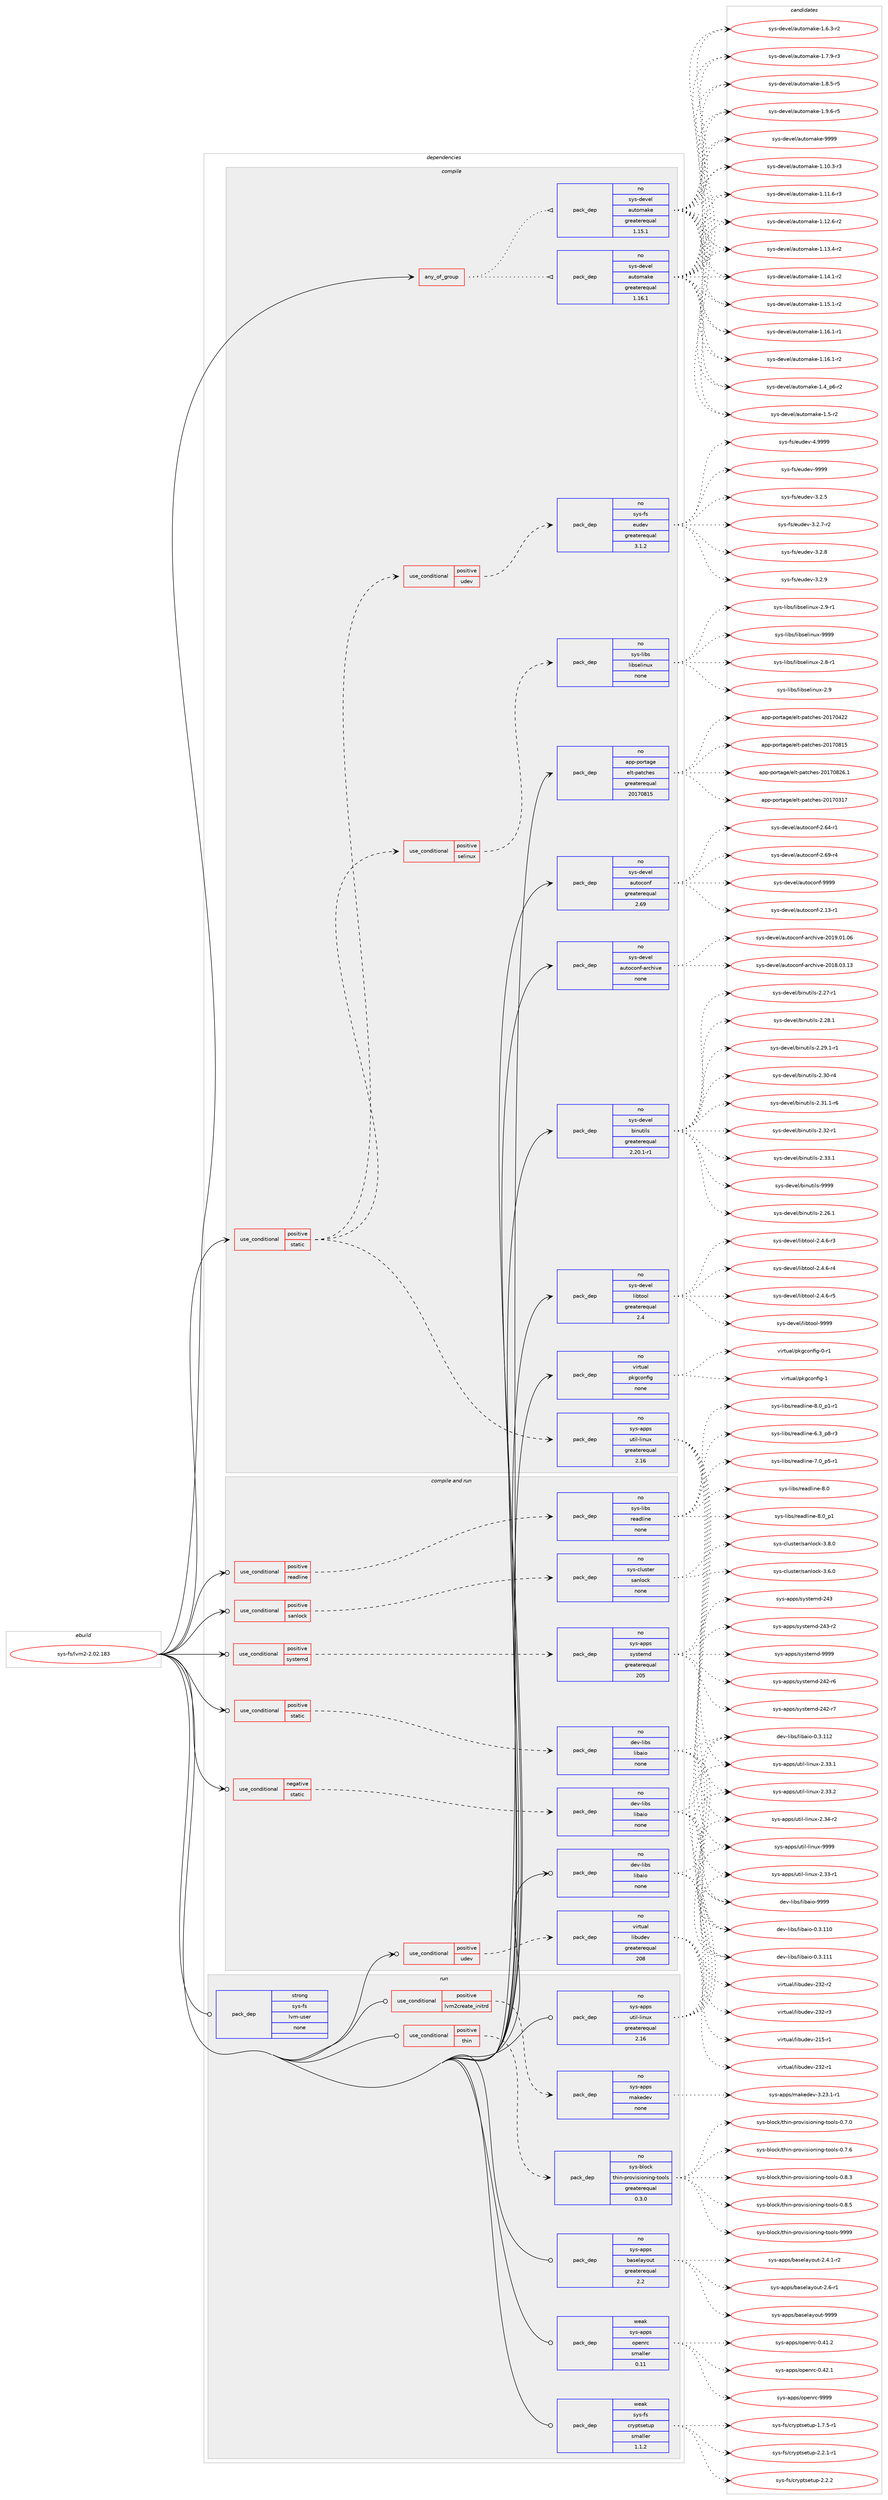 digraph prolog {

# *************
# Graph options
# *************

newrank=true;
concentrate=true;
compound=true;
graph [rankdir=LR,fontname=Helvetica,fontsize=10,ranksep=1.5];#, ranksep=2.5, nodesep=0.2];
edge  [arrowhead=vee];
node  [fontname=Helvetica,fontsize=10];

# **********
# The ebuild
# **********

subgraph cluster_leftcol {
color=gray;
rank=same;
label=<<i>ebuild</i>>;
id [label="sys-fs/lvm2-2.02.183", color=red, width=4, href="../sys-fs/lvm2-2.02.183.svg"];
}

# ****************
# The dependencies
# ****************

subgraph cluster_midcol {
color=gray;
label=<<i>dependencies</i>>;
subgraph cluster_compile {
fillcolor="#eeeeee";
style=filled;
label=<<i>compile</i>>;
subgraph any15111 {
dependency892378 [label=<<TABLE BORDER="0" CELLBORDER="1" CELLSPACING="0" CELLPADDING="4"><TR><TD CELLPADDING="10">any_of_group</TD></TR></TABLE>>, shape=none, color=red];subgraph pack662280 {
dependency892379 [label=<<TABLE BORDER="0" CELLBORDER="1" CELLSPACING="0" CELLPADDING="4" WIDTH="220"><TR><TD ROWSPAN="6" CELLPADDING="30">pack_dep</TD></TR><TR><TD WIDTH="110">no</TD></TR><TR><TD>sys-devel</TD></TR><TR><TD>automake</TD></TR><TR><TD>greaterequal</TD></TR><TR><TD>1.16.1</TD></TR></TABLE>>, shape=none, color=blue];
}
dependency892378:e -> dependency892379:w [weight=20,style="dotted",arrowhead="oinv"];
subgraph pack662281 {
dependency892380 [label=<<TABLE BORDER="0" CELLBORDER="1" CELLSPACING="0" CELLPADDING="4" WIDTH="220"><TR><TD ROWSPAN="6" CELLPADDING="30">pack_dep</TD></TR><TR><TD WIDTH="110">no</TD></TR><TR><TD>sys-devel</TD></TR><TR><TD>automake</TD></TR><TR><TD>greaterequal</TD></TR><TR><TD>1.15.1</TD></TR></TABLE>>, shape=none, color=blue];
}
dependency892378:e -> dependency892380:w [weight=20,style="dotted",arrowhead="oinv"];
}
id:e -> dependency892378:w [weight=20,style="solid",arrowhead="vee"];
subgraph cond214447 {
dependency892381 [label=<<TABLE BORDER="0" CELLBORDER="1" CELLSPACING="0" CELLPADDING="4"><TR><TD ROWSPAN="3" CELLPADDING="10">use_conditional</TD></TR><TR><TD>positive</TD></TR><TR><TD>static</TD></TR></TABLE>>, shape=none, color=red];
subgraph cond214448 {
dependency892382 [label=<<TABLE BORDER="0" CELLBORDER="1" CELLSPACING="0" CELLPADDING="4"><TR><TD ROWSPAN="3" CELLPADDING="10">use_conditional</TD></TR><TR><TD>positive</TD></TR><TR><TD>selinux</TD></TR></TABLE>>, shape=none, color=red];
subgraph pack662282 {
dependency892383 [label=<<TABLE BORDER="0" CELLBORDER="1" CELLSPACING="0" CELLPADDING="4" WIDTH="220"><TR><TD ROWSPAN="6" CELLPADDING="30">pack_dep</TD></TR><TR><TD WIDTH="110">no</TD></TR><TR><TD>sys-libs</TD></TR><TR><TD>libselinux</TD></TR><TR><TD>none</TD></TR><TR><TD></TD></TR></TABLE>>, shape=none, color=blue];
}
dependency892382:e -> dependency892383:w [weight=20,style="dashed",arrowhead="vee"];
}
dependency892381:e -> dependency892382:w [weight=20,style="dashed",arrowhead="vee"];
subgraph cond214449 {
dependency892384 [label=<<TABLE BORDER="0" CELLBORDER="1" CELLSPACING="0" CELLPADDING="4"><TR><TD ROWSPAN="3" CELLPADDING="10">use_conditional</TD></TR><TR><TD>positive</TD></TR><TR><TD>udev</TD></TR></TABLE>>, shape=none, color=red];
subgraph pack662283 {
dependency892385 [label=<<TABLE BORDER="0" CELLBORDER="1" CELLSPACING="0" CELLPADDING="4" WIDTH="220"><TR><TD ROWSPAN="6" CELLPADDING="30">pack_dep</TD></TR><TR><TD WIDTH="110">no</TD></TR><TR><TD>sys-fs</TD></TR><TR><TD>eudev</TD></TR><TR><TD>greaterequal</TD></TR><TR><TD>3.1.2</TD></TR></TABLE>>, shape=none, color=blue];
}
dependency892384:e -> dependency892385:w [weight=20,style="dashed",arrowhead="vee"];
}
dependency892381:e -> dependency892384:w [weight=20,style="dashed",arrowhead="vee"];
subgraph pack662284 {
dependency892386 [label=<<TABLE BORDER="0" CELLBORDER="1" CELLSPACING="0" CELLPADDING="4" WIDTH="220"><TR><TD ROWSPAN="6" CELLPADDING="30">pack_dep</TD></TR><TR><TD WIDTH="110">no</TD></TR><TR><TD>sys-apps</TD></TR><TR><TD>util-linux</TD></TR><TR><TD>greaterequal</TD></TR><TR><TD>2.16</TD></TR></TABLE>>, shape=none, color=blue];
}
dependency892381:e -> dependency892386:w [weight=20,style="dashed",arrowhead="vee"];
}
id:e -> dependency892381:w [weight=20,style="solid",arrowhead="vee"];
subgraph pack662285 {
dependency892387 [label=<<TABLE BORDER="0" CELLBORDER="1" CELLSPACING="0" CELLPADDING="4" WIDTH="220"><TR><TD ROWSPAN="6" CELLPADDING="30">pack_dep</TD></TR><TR><TD WIDTH="110">no</TD></TR><TR><TD>app-portage</TD></TR><TR><TD>elt-patches</TD></TR><TR><TD>greaterequal</TD></TR><TR><TD>20170815</TD></TR></TABLE>>, shape=none, color=blue];
}
id:e -> dependency892387:w [weight=20,style="solid",arrowhead="vee"];
subgraph pack662286 {
dependency892388 [label=<<TABLE BORDER="0" CELLBORDER="1" CELLSPACING="0" CELLPADDING="4" WIDTH="220"><TR><TD ROWSPAN="6" CELLPADDING="30">pack_dep</TD></TR><TR><TD WIDTH="110">no</TD></TR><TR><TD>sys-devel</TD></TR><TR><TD>autoconf</TD></TR><TR><TD>greaterequal</TD></TR><TR><TD>2.69</TD></TR></TABLE>>, shape=none, color=blue];
}
id:e -> dependency892388:w [weight=20,style="solid",arrowhead="vee"];
subgraph pack662287 {
dependency892389 [label=<<TABLE BORDER="0" CELLBORDER="1" CELLSPACING="0" CELLPADDING="4" WIDTH="220"><TR><TD ROWSPAN="6" CELLPADDING="30">pack_dep</TD></TR><TR><TD WIDTH="110">no</TD></TR><TR><TD>sys-devel</TD></TR><TR><TD>autoconf-archive</TD></TR><TR><TD>none</TD></TR><TR><TD></TD></TR></TABLE>>, shape=none, color=blue];
}
id:e -> dependency892389:w [weight=20,style="solid",arrowhead="vee"];
subgraph pack662288 {
dependency892390 [label=<<TABLE BORDER="0" CELLBORDER="1" CELLSPACING="0" CELLPADDING="4" WIDTH="220"><TR><TD ROWSPAN="6" CELLPADDING="30">pack_dep</TD></TR><TR><TD WIDTH="110">no</TD></TR><TR><TD>sys-devel</TD></TR><TR><TD>binutils</TD></TR><TR><TD>greaterequal</TD></TR><TR><TD>2.20.1-r1</TD></TR></TABLE>>, shape=none, color=blue];
}
id:e -> dependency892390:w [weight=20,style="solid",arrowhead="vee"];
subgraph pack662289 {
dependency892391 [label=<<TABLE BORDER="0" CELLBORDER="1" CELLSPACING="0" CELLPADDING="4" WIDTH="220"><TR><TD ROWSPAN="6" CELLPADDING="30">pack_dep</TD></TR><TR><TD WIDTH="110">no</TD></TR><TR><TD>sys-devel</TD></TR><TR><TD>libtool</TD></TR><TR><TD>greaterequal</TD></TR><TR><TD>2.4</TD></TR></TABLE>>, shape=none, color=blue];
}
id:e -> dependency892391:w [weight=20,style="solid",arrowhead="vee"];
subgraph pack662290 {
dependency892392 [label=<<TABLE BORDER="0" CELLBORDER="1" CELLSPACING="0" CELLPADDING="4" WIDTH="220"><TR><TD ROWSPAN="6" CELLPADDING="30">pack_dep</TD></TR><TR><TD WIDTH="110">no</TD></TR><TR><TD>virtual</TD></TR><TR><TD>pkgconfig</TD></TR><TR><TD>none</TD></TR><TR><TD></TD></TR></TABLE>>, shape=none, color=blue];
}
id:e -> dependency892392:w [weight=20,style="solid",arrowhead="vee"];
}
subgraph cluster_compileandrun {
fillcolor="#eeeeee";
style=filled;
label=<<i>compile and run</i>>;
subgraph cond214450 {
dependency892393 [label=<<TABLE BORDER="0" CELLBORDER="1" CELLSPACING="0" CELLPADDING="4"><TR><TD ROWSPAN="3" CELLPADDING="10">use_conditional</TD></TR><TR><TD>negative</TD></TR><TR><TD>static</TD></TR></TABLE>>, shape=none, color=red];
subgraph pack662291 {
dependency892394 [label=<<TABLE BORDER="0" CELLBORDER="1" CELLSPACING="0" CELLPADDING="4" WIDTH="220"><TR><TD ROWSPAN="6" CELLPADDING="30">pack_dep</TD></TR><TR><TD WIDTH="110">no</TD></TR><TR><TD>dev-libs</TD></TR><TR><TD>libaio</TD></TR><TR><TD>none</TD></TR><TR><TD></TD></TR></TABLE>>, shape=none, color=blue];
}
dependency892393:e -> dependency892394:w [weight=20,style="dashed",arrowhead="vee"];
}
id:e -> dependency892393:w [weight=20,style="solid",arrowhead="odotvee"];
subgraph cond214451 {
dependency892395 [label=<<TABLE BORDER="0" CELLBORDER="1" CELLSPACING="0" CELLPADDING="4"><TR><TD ROWSPAN="3" CELLPADDING="10">use_conditional</TD></TR><TR><TD>positive</TD></TR><TR><TD>readline</TD></TR></TABLE>>, shape=none, color=red];
subgraph pack662292 {
dependency892396 [label=<<TABLE BORDER="0" CELLBORDER="1" CELLSPACING="0" CELLPADDING="4" WIDTH="220"><TR><TD ROWSPAN="6" CELLPADDING="30">pack_dep</TD></TR><TR><TD WIDTH="110">no</TD></TR><TR><TD>sys-libs</TD></TR><TR><TD>readline</TD></TR><TR><TD>none</TD></TR><TR><TD></TD></TR></TABLE>>, shape=none, color=blue];
}
dependency892395:e -> dependency892396:w [weight=20,style="dashed",arrowhead="vee"];
}
id:e -> dependency892395:w [weight=20,style="solid",arrowhead="odotvee"];
subgraph cond214452 {
dependency892397 [label=<<TABLE BORDER="0" CELLBORDER="1" CELLSPACING="0" CELLPADDING="4"><TR><TD ROWSPAN="3" CELLPADDING="10">use_conditional</TD></TR><TR><TD>positive</TD></TR><TR><TD>sanlock</TD></TR></TABLE>>, shape=none, color=red];
subgraph pack662293 {
dependency892398 [label=<<TABLE BORDER="0" CELLBORDER="1" CELLSPACING="0" CELLPADDING="4" WIDTH="220"><TR><TD ROWSPAN="6" CELLPADDING="30">pack_dep</TD></TR><TR><TD WIDTH="110">no</TD></TR><TR><TD>sys-cluster</TD></TR><TR><TD>sanlock</TD></TR><TR><TD>none</TD></TR><TR><TD></TD></TR></TABLE>>, shape=none, color=blue];
}
dependency892397:e -> dependency892398:w [weight=20,style="dashed",arrowhead="vee"];
}
id:e -> dependency892397:w [weight=20,style="solid",arrowhead="odotvee"];
subgraph cond214453 {
dependency892399 [label=<<TABLE BORDER="0" CELLBORDER="1" CELLSPACING="0" CELLPADDING="4"><TR><TD ROWSPAN="3" CELLPADDING="10">use_conditional</TD></TR><TR><TD>positive</TD></TR><TR><TD>static</TD></TR></TABLE>>, shape=none, color=red];
subgraph pack662294 {
dependency892400 [label=<<TABLE BORDER="0" CELLBORDER="1" CELLSPACING="0" CELLPADDING="4" WIDTH="220"><TR><TD ROWSPAN="6" CELLPADDING="30">pack_dep</TD></TR><TR><TD WIDTH="110">no</TD></TR><TR><TD>dev-libs</TD></TR><TR><TD>libaio</TD></TR><TR><TD>none</TD></TR><TR><TD></TD></TR></TABLE>>, shape=none, color=blue];
}
dependency892399:e -> dependency892400:w [weight=20,style="dashed",arrowhead="vee"];
}
id:e -> dependency892399:w [weight=20,style="solid",arrowhead="odotvee"];
subgraph cond214454 {
dependency892401 [label=<<TABLE BORDER="0" CELLBORDER="1" CELLSPACING="0" CELLPADDING="4"><TR><TD ROWSPAN="3" CELLPADDING="10">use_conditional</TD></TR><TR><TD>positive</TD></TR><TR><TD>systemd</TD></TR></TABLE>>, shape=none, color=red];
subgraph pack662295 {
dependency892402 [label=<<TABLE BORDER="0" CELLBORDER="1" CELLSPACING="0" CELLPADDING="4" WIDTH="220"><TR><TD ROWSPAN="6" CELLPADDING="30">pack_dep</TD></TR><TR><TD WIDTH="110">no</TD></TR><TR><TD>sys-apps</TD></TR><TR><TD>systemd</TD></TR><TR><TD>greaterequal</TD></TR><TR><TD>205</TD></TR></TABLE>>, shape=none, color=blue];
}
dependency892401:e -> dependency892402:w [weight=20,style="dashed",arrowhead="vee"];
}
id:e -> dependency892401:w [weight=20,style="solid",arrowhead="odotvee"];
subgraph cond214455 {
dependency892403 [label=<<TABLE BORDER="0" CELLBORDER="1" CELLSPACING="0" CELLPADDING="4"><TR><TD ROWSPAN="3" CELLPADDING="10">use_conditional</TD></TR><TR><TD>positive</TD></TR><TR><TD>udev</TD></TR></TABLE>>, shape=none, color=red];
subgraph pack662296 {
dependency892404 [label=<<TABLE BORDER="0" CELLBORDER="1" CELLSPACING="0" CELLPADDING="4" WIDTH="220"><TR><TD ROWSPAN="6" CELLPADDING="30">pack_dep</TD></TR><TR><TD WIDTH="110">no</TD></TR><TR><TD>virtual</TD></TR><TR><TD>libudev</TD></TR><TR><TD>greaterequal</TD></TR><TR><TD>208</TD></TR></TABLE>>, shape=none, color=blue];
}
dependency892403:e -> dependency892404:w [weight=20,style="dashed",arrowhead="vee"];
}
id:e -> dependency892403:w [weight=20,style="solid",arrowhead="odotvee"];
subgraph pack662297 {
dependency892405 [label=<<TABLE BORDER="0" CELLBORDER="1" CELLSPACING="0" CELLPADDING="4" WIDTH="220"><TR><TD ROWSPAN="6" CELLPADDING="30">pack_dep</TD></TR><TR><TD WIDTH="110">no</TD></TR><TR><TD>dev-libs</TD></TR><TR><TD>libaio</TD></TR><TR><TD>none</TD></TR><TR><TD></TD></TR></TABLE>>, shape=none, color=blue];
}
id:e -> dependency892405:w [weight=20,style="solid",arrowhead="odotvee"];
}
subgraph cluster_run {
fillcolor="#eeeeee";
style=filled;
label=<<i>run</i>>;
subgraph cond214456 {
dependency892406 [label=<<TABLE BORDER="0" CELLBORDER="1" CELLSPACING="0" CELLPADDING="4"><TR><TD ROWSPAN="3" CELLPADDING="10">use_conditional</TD></TR><TR><TD>positive</TD></TR><TR><TD>lvm2create_initrd</TD></TR></TABLE>>, shape=none, color=red];
subgraph pack662298 {
dependency892407 [label=<<TABLE BORDER="0" CELLBORDER="1" CELLSPACING="0" CELLPADDING="4" WIDTH="220"><TR><TD ROWSPAN="6" CELLPADDING="30">pack_dep</TD></TR><TR><TD WIDTH="110">no</TD></TR><TR><TD>sys-apps</TD></TR><TR><TD>makedev</TD></TR><TR><TD>none</TD></TR><TR><TD></TD></TR></TABLE>>, shape=none, color=blue];
}
dependency892406:e -> dependency892407:w [weight=20,style="dashed",arrowhead="vee"];
}
id:e -> dependency892406:w [weight=20,style="solid",arrowhead="odot"];
subgraph cond214457 {
dependency892408 [label=<<TABLE BORDER="0" CELLBORDER="1" CELLSPACING="0" CELLPADDING="4"><TR><TD ROWSPAN="3" CELLPADDING="10">use_conditional</TD></TR><TR><TD>positive</TD></TR><TR><TD>thin</TD></TR></TABLE>>, shape=none, color=red];
subgraph pack662299 {
dependency892409 [label=<<TABLE BORDER="0" CELLBORDER="1" CELLSPACING="0" CELLPADDING="4" WIDTH="220"><TR><TD ROWSPAN="6" CELLPADDING="30">pack_dep</TD></TR><TR><TD WIDTH="110">no</TD></TR><TR><TD>sys-block</TD></TR><TR><TD>thin-provisioning-tools</TD></TR><TR><TD>greaterequal</TD></TR><TR><TD>0.3.0</TD></TR></TABLE>>, shape=none, color=blue];
}
dependency892408:e -> dependency892409:w [weight=20,style="dashed",arrowhead="vee"];
}
id:e -> dependency892408:w [weight=20,style="solid",arrowhead="odot"];
subgraph pack662300 {
dependency892410 [label=<<TABLE BORDER="0" CELLBORDER="1" CELLSPACING="0" CELLPADDING="4" WIDTH="220"><TR><TD ROWSPAN="6" CELLPADDING="30">pack_dep</TD></TR><TR><TD WIDTH="110">no</TD></TR><TR><TD>sys-apps</TD></TR><TR><TD>baselayout</TD></TR><TR><TD>greaterequal</TD></TR><TR><TD>2.2</TD></TR></TABLE>>, shape=none, color=blue];
}
id:e -> dependency892410:w [weight=20,style="solid",arrowhead="odot"];
subgraph pack662301 {
dependency892411 [label=<<TABLE BORDER="0" CELLBORDER="1" CELLSPACING="0" CELLPADDING="4" WIDTH="220"><TR><TD ROWSPAN="6" CELLPADDING="30">pack_dep</TD></TR><TR><TD WIDTH="110">no</TD></TR><TR><TD>sys-apps</TD></TR><TR><TD>util-linux</TD></TR><TR><TD>greaterequal</TD></TR><TR><TD>2.16</TD></TR></TABLE>>, shape=none, color=blue];
}
id:e -> dependency892411:w [weight=20,style="solid",arrowhead="odot"];
subgraph pack662302 {
dependency892412 [label=<<TABLE BORDER="0" CELLBORDER="1" CELLSPACING="0" CELLPADDING="4" WIDTH="220"><TR><TD ROWSPAN="6" CELLPADDING="30">pack_dep</TD></TR><TR><TD WIDTH="110">strong</TD></TR><TR><TD>sys-fs</TD></TR><TR><TD>lvm-user</TD></TR><TR><TD>none</TD></TR><TR><TD></TD></TR></TABLE>>, shape=none, color=blue];
}
id:e -> dependency892412:w [weight=20,style="solid",arrowhead="odot"];
subgraph pack662303 {
dependency892413 [label=<<TABLE BORDER="0" CELLBORDER="1" CELLSPACING="0" CELLPADDING="4" WIDTH="220"><TR><TD ROWSPAN="6" CELLPADDING="30">pack_dep</TD></TR><TR><TD WIDTH="110">weak</TD></TR><TR><TD>sys-apps</TD></TR><TR><TD>openrc</TD></TR><TR><TD>smaller</TD></TR><TR><TD>0.11</TD></TR></TABLE>>, shape=none, color=blue];
}
id:e -> dependency892413:w [weight=20,style="solid",arrowhead="odot"];
subgraph pack662304 {
dependency892414 [label=<<TABLE BORDER="0" CELLBORDER="1" CELLSPACING="0" CELLPADDING="4" WIDTH="220"><TR><TD ROWSPAN="6" CELLPADDING="30">pack_dep</TD></TR><TR><TD WIDTH="110">weak</TD></TR><TR><TD>sys-fs</TD></TR><TR><TD>cryptsetup</TD></TR><TR><TD>smaller</TD></TR><TR><TD>1.1.2</TD></TR></TABLE>>, shape=none, color=blue];
}
id:e -> dependency892414:w [weight=20,style="solid",arrowhead="odot"];
}
}

# **************
# The candidates
# **************

subgraph cluster_choices {
rank=same;
color=gray;
label=<<i>candidates</i>>;

subgraph choice662280 {
color=black;
nodesep=1;
choice11512111545100101118101108479711711611110997107101454946494846514511451 [label="sys-devel/automake-1.10.3-r3", color=red, width=4,href="../sys-devel/automake-1.10.3-r3.svg"];
choice11512111545100101118101108479711711611110997107101454946494946544511451 [label="sys-devel/automake-1.11.6-r3", color=red, width=4,href="../sys-devel/automake-1.11.6-r3.svg"];
choice11512111545100101118101108479711711611110997107101454946495046544511450 [label="sys-devel/automake-1.12.6-r2", color=red, width=4,href="../sys-devel/automake-1.12.6-r2.svg"];
choice11512111545100101118101108479711711611110997107101454946495146524511450 [label="sys-devel/automake-1.13.4-r2", color=red, width=4,href="../sys-devel/automake-1.13.4-r2.svg"];
choice11512111545100101118101108479711711611110997107101454946495246494511450 [label="sys-devel/automake-1.14.1-r2", color=red, width=4,href="../sys-devel/automake-1.14.1-r2.svg"];
choice11512111545100101118101108479711711611110997107101454946495346494511450 [label="sys-devel/automake-1.15.1-r2", color=red, width=4,href="../sys-devel/automake-1.15.1-r2.svg"];
choice11512111545100101118101108479711711611110997107101454946495446494511449 [label="sys-devel/automake-1.16.1-r1", color=red, width=4,href="../sys-devel/automake-1.16.1-r1.svg"];
choice11512111545100101118101108479711711611110997107101454946495446494511450 [label="sys-devel/automake-1.16.1-r2", color=red, width=4,href="../sys-devel/automake-1.16.1-r2.svg"];
choice115121115451001011181011084797117116111109971071014549465295112544511450 [label="sys-devel/automake-1.4_p6-r2", color=red, width=4,href="../sys-devel/automake-1.4_p6-r2.svg"];
choice11512111545100101118101108479711711611110997107101454946534511450 [label="sys-devel/automake-1.5-r2", color=red, width=4,href="../sys-devel/automake-1.5-r2.svg"];
choice115121115451001011181011084797117116111109971071014549465446514511450 [label="sys-devel/automake-1.6.3-r2", color=red, width=4,href="../sys-devel/automake-1.6.3-r2.svg"];
choice115121115451001011181011084797117116111109971071014549465546574511451 [label="sys-devel/automake-1.7.9-r3", color=red, width=4,href="../sys-devel/automake-1.7.9-r3.svg"];
choice115121115451001011181011084797117116111109971071014549465646534511453 [label="sys-devel/automake-1.8.5-r5", color=red, width=4,href="../sys-devel/automake-1.8.5-r5.svg"];
choice115121115451001011181011084797117116111109971071014549465746544511453 [label="sys-devel/automake-1.9.6-r5", color=red, width=4,href="../sys-devel/automake-1.9.6-r5.svg"];
choice115121115451001011181011084797117116111109971071014557575757 [label="sys-devel/automake-9999", color=red, width=4,href="../sys-devel/automake-9999.svg"];
dependency892379:e -> choice11512111545100101118101108479711711611110997107101454946494846514511451:w [style=dotted,weight="100"];
dependency892379:e -> choice11512111545100101118101108479711711611110997107101454946494946544511451:w [style=dotted,weight="100"];
dependency892379:e -> choice11512111545100101118101108479711711611110997107101454946495046544511450:w [style=dotted,weight="100"];
dependency892379:e -> choice11512111545100101118101108479711711611110997107101454946495146524511450:w [style=dotted,weight="100"];
dependency892379:e -> choice11512111545100101118101108479711711611110997107101454946495246494511450:w [style=dotted,weight="100"];
dependency892379:e -> choice11512111545100101118101108479711711611110997107101454946495346494511450:w [style=dotted,weight="100"];
dependency892379:e -> choice11512111545100101118101108479711711611110997107101454946495446494511449:w [style=dotted,weight="100"];
dependency892379:e -> choice11512111545100101118101108479711711611110997107101454946495446494511450:w [style=dotted,weight="100"];
dependency892379:e -> choice115121115451001011181011084797117116111109971071014549465295112544511450:w [style=dotted,weight="100"];
dependency892379:e -> choice11512111545100101118101108479711711611110997107101454946534511450:w [style=dotted,weight="100"];
dependency892379:e -> choice115121115451001011181011084797117116111109971071014549465446514511450:w [style=dotted,weight="100"];
dependency892379:e -> choice115121115451001011181011084797117116111109971071014549465546574511451:w [style=dotted,weight="100"];
dependency892379:e -> choice115121115451001011181011084797117116111109971071014549465646534511453:w [style=dotted,weight="100"];
dependency892379:e -> choice115121115451001011181011084797117116111109971071014549465746544511453:w [style=dotted,weight="100"];
dependency892379:e -> choice115121115451001011181011084797117116111109971071014557575757:w [style=dotted,weight="100"];
}
subgraph choice662281 {
color=black;
nodesep=1;
choice11512111545100101118101108479711711611110997107101454946494846514511451 [label="sys-devel/automake-1.10.3-r3", color=red, width=4,href="../sys-devel/automake-1.10.3-r3.svg"];
choice11512111545100101118101108479711711611110997107101454946494946544511451 [label="sys-devel/automake-1.11.6-r3", color=red, width=4,href="../sys-devel/automake-1.11.6-r3.svg"];
choice11512111545100101118101108479711711611110997107101454946495046544511450 [label="sys-devel/automake-1.12.6-r2", color=red, width=4,href="../sys-devel/automake-1.12.6-r2.svg"];
choice11512111545100101118101108479711711611110997107101454946495146524511450 [label="sys-devel/automake-1.13.4-r2", color=red, width=4,href="../sys-devel/automake-1.13.4-r2.svg"];
choice11512111545100101118101108479711711611110997107101454946495246494511450 [label="sys-devel/automake-1.14.1-r2", color=red, width=4,href="../sys-devel/automake-1.14.1-r2.svg"];
choice11512111545100101118101108479711711611110997107101454946495346494511450 [label="sys-devel/automake-1.15.1-r2", color=red, width=4,href="../sys-devel/automake-1.15.1-r2.svg"];
choice11512111545100101118101108479711711611110997107101454946495446494511449 [label="sys-devel/automake-1.16.1-r1", color=red, width=4,href="../sys-devel/automake-1.16.1-r1.svg"];
choice11512111545100101118101108479711711611110997107101454946495446494511450 [label="sys-devel/automake-1.16.1-r2", color=red, width=4,href="../sys-devel/automake-1.16.1-r2.svg"];
choice115121115451001011181011084797117116111109971071014549465295112544511450 [label="sys-devel/automake-1.4_p6-r2", color=red, width=4,href="../sys-devel/automake-1.4_p6-r2.svg"];
choice11512111545100101118101108479711711611110997107101454946534511450 [label="sys-devel/automake-1.5-r2", color=red, width=4,href="../sys-devel/automake-1.5-r2.svg"];
choice115121115451001011181011084797117116111109971071014549465446514511450 [label="sys-devel/automake-1.6.3-r2", color=red, width=4,href="../sys-devel/automake-1.6.3-r2.svg"];
choice115121115451001011181011084797117116111109971071014549465546574511451 [label="sys-devel/automake-1.7.9-r3", color=red, width=4,href="../sys-devel/automake-1.7.9-r3.svg"];
choice115121115451001011181011084797117116111109971071014549465646534511453 [label="sys-devel/automake-1.8.5-r5", color=red, width=4,href="../sys-devel/automake-1.8.5-r5.svg"];
choice115121115451001011181011084797117116111109971071014549465746544511453 [label="sys-devel/automake-1.9.6-r5", color=red, width=4,href="../sys-devel/automake-1.9.6-r5.svg"];
choice115121115451001011181011084797117116111109971071014557575757 [label="sys-devel/automake-9999", color=red, width=4,href="../sys-devel/automake-9999.svg"];
dependency892380:e -> choice11512111545100101118101108479711711611110997107101454946494846514511451:w [style=dotted,weight="100"];
dependency892380:e -> choice11512111545100101118101108479711711611110997107101454946494946544511451:w [style=dotted,weight="100"];
dependency892380:e -> choice11512111545100101118101108479711711611110997107101454946495046544511450:w [style=dotted,weight="100"];
dependency892380:e -> choice11512111545100101118101108479711711611110997107101454946495146524511450:w [style=dotted,weight="100"];
dependency892380:e -> choice11512111545100101118101108479711711611110997107101454946495246494511450:w [style=dotted,weight="100"];
dependency892380:e -> choice11512111545100101118101108479711711611110997107101454946495346494511450:w [style=dotted,weight="100"];
dependency892380:e -> choice11512111545100101118101108479711711611110997107101454946495446494511449:w [style=dotted,weight="100"];
dependency892380:e -> choice11512111545100101118101108479711711611110997107101454946495446494511450:w [style=dotted,weight="100"];
dependency892380:e -> choice115121115451001011181011084797117116111109971071014549465295112544511450:w [style=dotted,weight="100"];
dependency892380:e -> choice11512111545100101118101108479711711611110997107101454946534511450:w [style=dotted,weight="100"];
dependency892380:e -> choice115121115451001011181011084797117116111109971071014549465446514511450:w [style=dotted,weight="100"];
dependency892380:e -> choice115121115451001011181011084797117116111109971071014549465546574511451:w [style=dotted,weight="100"];
dependency892380:e -> choice115121115451001011181011084797117116111109971071014549465646534511453:w [style=dotted,weight="100"];
dependency892380:e -> choice115121115451001011181011084797117116111109971071014549465746544511453:w [style=dotted,weight="100"];
dependency892380:e -> choice115121115451001011181011084797117116111109971071014557575757:w [style=dotted,weight="100"];
}
subgraph choice662282 {
color=black;
nodesep=1;
choice11512111545108105981154710810598115101108105110117120455046564511449 [label="sys-libs/libselinux-2.8-r1", color=red, width=4,href="../sys-libs/libselinux-2.8-r1.svg"];
choice1151211154510810598115471081059811510110810511011712045504657 [label="sys-libs/libselinux-2.9", color=red, width=4,href="../sys-libs/libselinux-2.9.svg"];
choice11512111545108105981154710810598115101108105110117120455046574511449 [label="sys-libs/libselinux-2.9-r1", color=red, width=4,href="../sys-libs/libselinux-2.9-r1.svg"];
choice115121115451081059811547108105981151011081051101171204557575757 [label="sys-libs/libselinux-9999", color=red, width=4,href="../sys-libs/libselinux-9999.svg"];
dependency892383:e -> choice11512111545108105981154710810598115101108105110117120455046564511449:w [style=dotted,weight="100"];
dependency892383:e -> choice1151211154510810598115471081059811510110810511011712045504657:w [style=dotted,weight="100"];
dependency892383:e -> choice11512111545108105981154710810598115101108105110117120455046574511449:w [style=dotted,weight="100"];
dependency892383:e -> choice115121115451081059811547108105981151011081051101171204557575757:w [style=dotted,weight="100"];
}
subgraph choice662283 {
color=black;
nodesep=1;
choice1151211154510211547101117100101118455146504653 [label="sys-fs/eudev-3.2.5", color=red, width=4,href="../sys-fs/eudev-3.2.5.svg"];
choice11512111545102115471011171001011184551465046554511450 [label="sys-fs/eudev-3.2.7-r2", color=red, width=4,href="../sys-fs/eudev-3.2.7-r2.svg"];
choice1151211154510211547101117100101118455146504656 [label="sys-fs/eudev-3.2.8", color=red, width=4,href="../sys-fs/eudev-3.2.8.svg"];
choice1151211154510211547101117100101118455146504657 [label="sys-fs/eudev-3.2.9", color=red, width=4,href="../sys-fs/eudev-3.2.9.svg"];
choice115121115451021154710111710010111845524657575757 [label="sys-fs/eudev-4.9999", color=red, width=4,href="../sys-fs/eudev-4.9999.svg"];
choice11512111545102115471011171001011184557575757 [label="sys-fs/eudev-9999", color=red, width=4,href="../sys-fs/eudev-9999.svg"];
dependency892385:e -> choice1151211154510211547101117100101118455146504653:w [style=dotted,weight="100"];
dependency892385:e -> choice11512111545102115471011171001011184551465046554511450:w [style=dotted,weight="100"];
dependency892385:e -> choice1151211154510211547101117100101118455146504656:w [style=dotted,weight="100"];
dependency892385:e -> choice1151211154510211547101117100101118455146504657:w [style=dotted,weight="100"];
dependency892385:e -> choice115121115451021154710111710010111845524657575757:w [style=dotted,weight="100"];
dependency892385:e -> choice11512111545102115471011171001011184557575757:w [style=dotted,weight="100"];
}
subgraph choice662284 {
color=black;
nodesep=1;
choice1151211154597112112115471171161051084510810511011712045504651514511449 [label="sys-apps/util-linux-2.33-r1", color=red, width=4,href="../sys-apps/util-linux-2.33-r1.svg"];
choice1151211154597112112115471171161051084510810511011712045504651514649 [label="sys-apps/util-linux-2.33.1", color=red, width=4,href="../sys-apps/util-linux-2.33.1.svg"];
choice1151211154597112112115471171161051084510810511011712045504651514650 [label="sys-apps/util-linux-2.33.2", color=red, width=4,href="../sys-apps/util-linux-2.33.2.svg"];
choice1151211154597112112115471171161051084510810511011712045504651524511450 [label="sys-apps/util-linux-2.34-r2", color=red, width=4,href="../sys-apps/util-linux-2.34-r2.svg"];
choice115121115459711211211547117116105108451081051101171204557575757 [label="sys-apps/util-linux-9999", color=red, width=4,href="../sys-apps/util-linux-9999.svg"];
dependency892386:e -> choice1151211154597112112115471171161051084510810511011712045504651514511449:w [style=dotted,weight="100"];
dependency892386:e -> choice1151211154597112112115471171161051084510810511011712045504651514649:w [style=dotted,weight="100"];
dependency892386:e -> choice1151211154597112112115471171161051084510810511011712045504651514650:w [style=dotted,weight="100"];
dependency892386:e -> choice1151211154597112112115471171161051084510810511011712045504651524511450:w [style=dotted,weight="100"];
dependency892386:e -> choice115121115459711211211547117116105108451081051101171204557575757:w [style=dotted,weight="100"];
}
subgraph choice662285 {
color=black;
nodesep=1;
choice97112112451121111141169710310147101108116451129711699104101115455048495548514955 [label="app-portage/elt-patches-20170317", color=red, width=4,href="../app-portage/elt-patches-20170317.svg"];
choice97112112451121111141169710310147101108116451129711699104101115455048495548525050 [label="app-portage/elt-patches-20170422", color=red, width=4,href="../app-portage/elt-patches-20170422.svg"];
choice97112112451121111141169710310147101108116451129711699104101115455048495548564953 [label="app-portage/elt-patches-20170815", color=red, width=4,href="../app-portage/elt-patches-20170815.svg"];
choice971121124511211111411697103101471011081164511297116991041011154550484955485650544649 [label="app-portage/elt-patches-20170826.1", color=red, width=4,href="../app-portage/elt-patches-20170826.1.svg"];
dependency892387:e -> choice97112112451121111141169710310147101108116451129711699104101115455048495548514955:w [style=dotted,weight="100"];
dependency892387:e -> choice97112112451121111141169710310147101108116451129711699104101115455048495548525050:w [style=dotted,weight="100"];
dependency892387:e -> choice97112112451121111141169710310147101108116451129711699104101115455048495548564953:w [style=dotted,weight="100"];
dependency892387:e -> choice971121124511211111411697103101471011081164511297116991041011154550484955485650544649:w [style=dotted,weight="100"];
}
subgraph choice662286 {
color=black;
nodesep=1;
choice1151211154510010111810110847971171161119911111010245504649514511449 [label="sys-devel/autoconf-2.13-r1", color=red, width=4,href="../sys-devel/autoconf-2.13-r1.svg"];
choice1151211154510010111810110847971171161119911111010245504654524511449 [label="sys-devel/autoconf-2.64-r1", color=red, width=4,href="../sys-devel/autoconf-2.64-r1.svg"];
choice1151211154510010111810110847971171161119911111010245504654574511452 [label="sys-devel/autoconf-2.69-r4", color=red, width=4,href="../sys-devel/autoconf-2.69-r4.svg"];
choice115121115451001011181011084797117116111991111101024557575757 [label="sys-devel/autoconf-9999", color=red, width=4,href="../sys-devel/autoconf-9999.svg"];
dependency892388:e -> choice1151211154510010111810110847971171161119911111010245504649514511449:w [style=dotted,weight="100"];
dependency892388:e -> choice1151211154510010111810110847971171161119911111010245504654524511449:w [style=dotted,weight="100"];
dependency892388:e -> choice1151211154510010111810110847971171161119911111010245504654574511452:w [style=dotted,weight="100"];
dependency892388:e -> choice115121115451001011181011084797117116111991111101024557575757:w [style=dotted,weight="100"];
}
subgraph choice662287 {
color=black;
nodesep=1;
choice115121115451001011181011084797117116111991111101024597114991041051181014550484956464851464951 [label="sys-devel/autoconf-archive-2018.03.13", color=red, width=4,href="../sys-devel/autoconf-archive-2018.03.13.svg"];
choice115121115451001011181011084797117116111991111101024597114991041051181014550484957464849464854 [label="sys-devel/autoconf-archive-2019.01.06", color=red, width=4,href="../sys-devel/autoconf-archive-2019.01.06.svg"];
dependency892389:e -> choice115121115451001011181011084797117116111991111101024597114991041051181014550484956464851464951:w [style=dotted,weight="100"];
dependency892389:e -> choice115121115451001011181011084797117116111991111101024597114991041051181014550484957464849464854:w [style=dotted,weight="100"];
}
subgraph choice662288 {
color=black;
nodesep=1;
choice11512111545100101118101108479810511011711610510811545504650544649 [label="sys-devel/binutils-2.26.1", color=red, width=4,href="../sys-devel/binutils-2.26.1.svg"];
choice11512111545100101118101108479810511011711610510811545504650554511449 [label="sys-devel/binutils-2.27-r1", color=red, width=4,href="../sys-devel/binutils-2.27-r1.svg"];
choice11512111545100101118101108479810511011711610510811545504650564649 [label="sys-devel/binutils-2.28.1", color=red, width=4,href="../sys-devel/binutils-2.28.1.svg"];
choice115121115451001011181011084798105110117116105108115455046505746494511449 [label="sys-devel/binutils-2.29.1-r1", color=red, width=4,href="../sys-devel/binutils-2.29.1-r1.svg"];
choice11512111545100101118101108479810511011711610510811545504651484511452 [label="sys-devel/binutils-2.30-r4", color=red, width=4,href="../sys-devel/binutils-2.30-r4.svg"];
choice115121115451001011181011084798105110117116105108115455046514946494511454 [label="sys-devel/binutils-2.31.1-r6", color=red, width=4,href="../sys-devel/binutils-2.31.1-r6.svg"];
choice11512111545100101118101108479810511011711610510811545504651504511449 [label="sys-devel/binutils-2.32-r1", color=red, width=4,href="../sys-devel/binutils-2.32-r1.svg"];
choice11512111545100101118101108479810511011711610510811545504651514649 [label="sys-devel/binutils-2.33.1", color=red, width=4,href="../sys-devel/binutils-2.33.1.svg"];
choice1151211154510010111810110847981051101171161051081154557575757 [label="sys-devel/binutils-9999", color=red, width=4,href="../sys-devel/binutils-9999.svg"];
dependency892390:e -> choice11512111545100101118101108479810511011711610510811545504650544649:w [style=dotted,weight="100"];
dependency892390:e -> choice11512111545100101118101108479810511011711610510811545504650554511449:w [style=dotted,weight="100"];
dependency892390:e -> choice11512111545100101118101108479810511011711610510811545504650564649:w [style=dotted,weight="100"];
dependency892390:e -> choice115121115451001011181011084798105110117116105108115455046505746494511449:w [style=dotted,weight="100"];
dependency892390:e -> choice11512111545100101118101108479810511011711610510811545504651484511452:w [style=dotted,weight="100"];
dependency892390:e -> choice115121115451001011181011084798105110117116105108115455046514946494511454:w [style=dotted,weight="100"];
dependency892390:e -> choice11512111545100101118101108479810511011711610510811545504651504511449:w [style=dotted,weight="100"];
dependency892390:e -> choice11512111545100101118101108479810511011711610510811545504651514649:w [style=dotted,weight="100"];
dependency892390:e -> choice1151211154510010111810110847981051101171161051081154557575757:w [style=dotted,weight="100"];
}
subgraph choice662289 {
color=black;
nodesep=1;
choice1151211154510010111810110847108105981161111111084550465246544511451 [label="sys-devel/libtool-2.4.6-r3", color=red, width=4,href="../sys-devel/libtool-2.4.6-r3.svg"];
choice1151211154510010111810110847108105981161111111084550465246544511452 [label="sys-devel/libtool-2.4.6-r4", color=red, width=4,href="../sys-devel/libtool-2.4.6-r4.svg"];
choice1151211154510010111810110847108105981161111111084550465246544511453 [label="sys-devel/libtool-2.4.6-r5", color=red, width=4,href="../sys-devel/libtool-2.4.6-r5.svg"];
choice1151211154510010111810110847108105981161111111084557575757 [label="sys-devel/libtool-9999", color=red, width=4,href="../sys-devel/libtool-9999.svg"];
dependency892391:e -> choice1151211154510010111810110847108105981161111111084550465246544511451:w [style=dotted,weight="100"];
dependency892391:e -> choice1151211154510010111810110847108105981161111111084550465246544511452:w [style=dotted,weight="100"];
dependency892391:e -> choice1151211154510010111810110847108105981161111111084550465246544511453:w [style=dotted,weight="100"];
dependency892391:e -> choice1151211154510010111810110847108105981161111111084557575757:w [style=dotted,weight="100"];
}
subgraph choice662290 {
color=black;
nodesep=1;
choice11810511411611797108471121071039911111010210510345484511449 [label="virtual/pkgconfig-0-r1", color=red, width=4,href="../virtual/pkgconfig-0-r1.svg"];
choice1181051141161179710847112107103991111101021051034549 [label="virtual/pkgconfig-1", color=red, width=4,href="../virtual/pkgconfig-1.svg"];
dependency892392:e -> choice11810511411611797108471121071039911111010210510345484511449:w [style=dotted,weight="100"];
dependency892392:e -> choice1181051141161179710847112107103991111101021051034549:w [style=dotted,weight="100"];
}
subgraph choice662291 {
color=black;
nodesep=1;
choice10010111845108105981154710810598971051114548465146494948 [label="dev-libs/libaio-0.3.110", color=red, width=4,href="../dev-libs/libaio-0.3.110.svg"];
choice10010111845108105981154710810598971051114548465146494949 [label="dev-libs/libaio-0.3.111", color=red, width=4,href="../dev-libs/libaio-0.3.111.svg"];
choice10010111845108105981154710810598971051114548465146494950 [label="dev-libs/libaio-0.3.112", color=red, width=4,href="../dev-libs/libaio-0.3.112.svg"];
choice10010111845108105981154710810598971051114557575757 [label="dev-libs/libaio-9999", color=red, width=4,href="../dev-libs/libaio-9999.svg"];
dependency892394:e -> choice10010111845108105981154710810598971051114548465146494948:w [style=dotted,weight="100"];
dependency892394:e -> choice10010111845108105981154710810598971051114548465146494949:w [style=dotted,weight="100"];
dependency892394:e -> choice10010111845108105981154710810598971051114548465146494950:w [style=dotted,weight="100"];
dependency892394:e -> choice10010111845108105981154710810598971051114557575757:w [style=dotted,weight="100"];
}
subgraph choice662292 {
color=black;
nodesep=1;
choice115121115451081059811547114101971001081051101014554465195112564511451 [label="sys-libs/readline-6.3_p8-r3", color=red, width=4,href="../sys-libs/readline-6.3_p8-r3.svg"];
choice115121115451081059811547114101971001081051101014555464895112534511449 [label="sys-libs/readline-7.0_p5-r1", color=red, width=4,href="../sys-libs/readline-7.0_p5-r1.svg"];
choice1151211154510810598115471141019710010810511010145564648 [label="sys-libs/readline-8.0", color=red, width=4,href="../sys-libs/readline-8.0.svg"];
choice11512111545108105981154711410197100108105110101455646489511249 [label="sys-libs/readline-8.0_p1", color=red, width=4,href="../sys-libs/readline-8.0_p1.svg"];
choice115121115451081059811547114101971001081051101014556464895112494511449 [label="sys-libs/readline-8.0_p1-r1", color=red, width=4,href="../sys-libs/readline-8.0_p1-r1.svg"];
dependency892396:e -> choice115121115451081059811547114101971001081051101014554465195112564511451:w [style=dotted,weight="100"];
dependency892396:e -> choice115121115451081059811547114101971001081051101014555464895112534511449:w [style=dotted,weight="100"];
dependency892396:e -> choice1151211154510810598115471141019710010810511010145564648:w [style=dotted,weight="100"];
dependency892396:e -> choice11512111545108105981154711410197100108105110101455646489511249:w [style=dotted,weight="100"];
dependency892396:e -> choice115121115451081059811547114101971001081051101014556464895112494511449:w [style=dotted,weight="100"];
}
subgraph choice662293 {
color=black;
nodesep=1;
choice1151211154599108117115116101114471159711010811199107455146544648 [label="sys-cluster/sanlock-3.6.0", color=red, width=4,href="../sys-cluster/sanlock-3.6.0.svg"];
choice1151211154599108117115116101114471159711010811199107455146564648 [label="sys-cluster/sanlock-3.8.0", color=red, width=4,href="../sys-cluster/sanlock-3.8.0.svg"];
dependency892398:e -> choice1151211154599108117115116101114471159711010811199107455146544648:w [style=dotted,weight="100"];
dependency892398:e -> choice1151211154599108117115116101114471159711010811199107455146564648:w [style=dotted,weight="100"];
}
subgraph choice662294 {
color=black;
nodesep=1;
choice10010111845108105981154710810598971051114548465146494948 [label="dev-libs/libaio-0.3.110", color=red, width=4,href="../dev-libs/libaio-0.3.110.svg"];
choice10010111845108105981154710810598971051114548465146494949 [label="dev-libs/libaio-0.3.111", color=red, width=4,href="../dev-libs/libaio-0.3.111.svg"];
choice10010111845108105981154710810598971051114548465146494950 [label="dev-libs/libaio-0.3.112", color=red, width=4,href="../dev-libs/libaio-0.3.112.svg"];
choice10010111845108105981154710810598971051114557575757 [label="dev-libs/libaio-9999", color=red, width=4,href="../dev-libs/libaio-9999.svg"];
dependency892400:e -> choice10010111845108105981154710810598971051114548465146494948:w [style=dotted,weight="100"];
dependency892400:e -> choice10010111845108105981154710810598971051114548465146494949:w [style=dotted,weight="100"];
dependency892400:e -> choice10010111845108105981154710810598971051114548465146494950:w [style=dotted,weight="100"];
dependency892400:e -> choice10010111845108105981154710810598971051114557575757:w [style=dotted,weight="100"];
}
subgraph choice662295 {
color=black;
nodesep=1;
choice115121115459711211211547115121115116101109100455052504511454 [label="sys-apps/systemd-242-r6", color=red, width=4,href="../sys-apps/systemd-242-r6.svg"];
choice115121115459711211211547115121115116101109100455052504511455 [label="sys-apps/systemd-242-r7", color=red, width=4,href="../sys-apps/systemd-242-r7.svg"];
choice11512111545971121121154711512111511610110910045505251 [label="sys-apps/systemd-243", color=red, width=4,href="../sys-apps/systemd-243.svg"];
choice115121115459711211211547115121115116101109100455052514511450 [label="sys-apps/systemd-243-r2", color=red, width=4,href="../sys-apps/systemd-243-r2.svg"];
choice1151211154597112112115471151211151161011091004557575757 [label="sys-apps/systemd-9999", color=red, width=4,href="../sys-apps/systemd-9999.svg"];
dependency892402:e -> choice115121115459711211211547115121115116101109100455052504511454:w [style=dotted,weight="100"];
dependency892402:e -> choice115121115459711211211547115121115116101109100455052504511455:w [style=dotted,weight="100"];
dependency892402:e -> choice11512111545971121121154711512111511610110910045505251:w [style=dotted,weight="100"];
dependency892402:e -> choice115121115459711211211547115121115116101109100455052514511450:w [style=dotted,weight="100"];
dependency892402:e -> choice1151211154597112112115471151211151161011091004557575757:w [style=dotted,weight="100"];
}
subgraph choice662296 {
color=black;
nodesep=1;
choice118105114116117971084710810598117100101118455049534511449 [label="virtual/libudev-215-r1", color=red, width=4,href="../virtual/libudev-215-r1.svg"];
choice118105114116117971084710810598117100101118455051504511449 [label="virtual/libudev-232-r1", color=red, width=4,href="../virtual/libudev-232-r1.svg"];
choice118105114116117971084710810598117100101118455051504511450 [label="virtual/libudev-232-r2", color=red, width=4,href="../virtual/libudev-232-r2.svg"];
choice118105114116117971084710810598117100101118455051504511451 [label="virtual/libudev-232-r3", color=red, width=4,href="../virtual/libudev-232-r3.svg"];
dependency892404:e -> choice118105114116117971084710810598117100101118455049534511449:w [style=dotted,weight="100"];
dependency892404:e -> choice118105114116117971084710810598117100101118455051504511449:w [style=dotted,weight="100"];
dependency892404:e -> choice118105114116117971084710810598117100101118455051504511450:w [style=dotted,weight="100"];
dependency892404:e -> choice118105114116117971084710810598117100101118455051504511451:w [style=dotted,weight="100"];
}
subgraph choice662297 {
color=black;
nodesep=1;
choice10010111845108105981154710810598971051114548465146494948 [label="dev-libs/libaio-0.3.110", color=red, width=4,href="../dev-libs/libaio-0.3.110.svg"];
choice10010111845108105981154710810598971051114548465146494949 [label="dev-libs/libaio-0.3.111", color=red, width=4,href="../dev-libs/libaio-0.3.111.svg"];
choice10010111845108105981154710810598971051114548465146494950 [label="dev-libs/libaio-0.3.112", color=red, width=4,href="../dev-libs/libaio-0.3.112.svg"];
choice10010111845108105981154710810598971051114557575757 [label="dev-libs/libaio-9999", color=red, width=4,href="../dev-libs/libaio-9999.svg"];
dependency892405:e -> choice10010111845108105981154710810598971051114548465146494948:w [style=dotted,weight="100"];
dependency892405:e -> choice10010111845108105981154710810598971051114548465146494949:w [style=dotted,weight="100"];
dependency892405:e -> choice10010111845108105981154710810598971051114548465146494950:w [style=dotted,weight="100"];
dependency892405:e -> choice10010111845108105981154710810598971051114557575757:w [style=dotted,weight="100"];
}
subgraph choice662298 {
color=black;
nodesep=1;
choice11512111545971121121154710997107101100101118455146505146494511449 [label="sys-apps/makedev-3.23.1-r1", color=red, width=4,href="../sys-apps/makedev-3.23.1-r1.svg"];
dependency892407:e -> choice11512111545971121121154710997107101100101118455146505146494511449:w [style=dotted,weight="100"];
}
subgraph choice662299 {
color=black;
nodesep=1;
choice115121115459810811199107471161041051104511211411111810511510511111010511010345116111111108115454846554648 [label="sys-block/thin-provisioning-tools-0.7.0", color=red, width=4,href="../sys-block/thin-provisioning-tools-0.7.0.svg"];
choice115121115459810811199107471161041051104511211411111810511510511111010511010345116111111108115454846554654 [label="sys-block/thin-provisioning-tools-0.7.6", color=red, width=4,href="../sys-block/thin-provisioning-tools-0.7.6.svg"];
choice115121115459810811199107471161041051104511211411111810511510511111010511010345116111111108115454846564651 [label="sys-block/thin-provisioning-tools-0.8.3", color=red, width=4,href="../sys-block/thin-provisioning-tools-0.8.3.svg"];
choice115121115459810811199107471161041051104511211411111810511510511111010511010345116111111108115454846564653 [label="sys-block/thin-provisioning-tools-0.8.5", color=red, width=4,href="../sys-block/thin-provisioning-tools-0.8.5.svg"];
choice1151211154598108111991074711610410511045112114111118105115105111110105110103451161111111081154557575757 [label="sys-block/thin-provisioning-tools-9999", color=red, width=4,href="../sys-block/thin-provisioning-tools-9999.svg"];
dependency892409:e -> choice115121115459810811199107471161041051104511211411111810511510511111010511010345116111111108115454846554648:w [style=dotted,weight="100"];
dependency892409:e -> choice115121115459810811199107471161041051104511211411111810511510511111010511010345116111111108115454846554654:w [style=dotted,weight="100"];
dependency892409:e -> choice115121115459810811199107471161041051104511211411111810511510511111010511010345116111111108115454846564651:w [style=dotted,weight="100"];
dependency892409:e -> choice115121115459810811199107471161041051104511211411111810511510511111010511010345116111111108115454846564653:w [style=dotted,weight="100"];
dependency892409:e -> choice1151211154598108111991074711610410511045112114111118105115105111110105110103451161111111081154557575757:w [style=dotted,weight="100"];
}
subgraph choice662300 {
color=black;
nodesep=1;
choice1151211154597112112115479897115101108971211111171164550465246494511450 [label="sys-apps/baselayout-2.4.1-r2", color=red, width=4,href="../sys-apps/baselayout-2.4.1-r2.svg"];
choice115121115459711211211547989711510110897121111117116455046544511449 [label="sys-apps/baselayout-2.6-r1", color=red, width=4,href="../sys-apps/baselayout-2.6-r1.svg"];
choice1151211154597112112115479897115101108971211111171164557575757 [label="sys-apps/baselayout-9999", color=red, width=4,href="../sys-apps/baselayout-9999.svg"];
dependency892410:e -> choice1151211154597112112115479897115101108971211111171164550465246494511450:w [style=dotted,weight="100"];
dependency892410:e -> choice115121115459711211211547989711510110897121111117116455046544511449:w [style=dotted,weight="100"];
dependency892410:e -> choice1151211154597112112115479897115101108971211111171164557575757:w [style=dotted,weight="100"];
}
subgraph choice662301 {
color=black;
nodesep=1;
choice1151211154597112112115471171161051084510810511011712045504651514511449 [label="sys-apps/util-linux-2.33-r1", color=red, width=4,href="../sys-apps/util-linux-2.33-r1.svg"];
choice1151211154597112112115471171161051084510810511011712045504651514649 [label="sys-apps/util-linux-2.33.1", color=red, width=4,href="../sys-apps/util-linux-2.33.1.svg"];
choice1151211154597112112115471171161051084510810511011712045504651514650 [label="sys-apps/util-linux-2.33.2", color=red, width=4,href="../sys-apps/util-linux-2.33.2.svg"];
choice1151211154597112112115471171161051084510810511011712045504651524511450 [label="sys-apps/util-linux-2.34-r2", color=red, width=4,href="../sys-apps/util-linux-2.34-r2.svg"];
choice115121115459711211211547117116105108451081051101171204557575757 [label="sys-apps/util-linux-9999", color=red, width=4,href="../sys-apps/util-linux-9999.svg"];
dependency892411:e -> choice1151211154597112112115471171161051084510810511011712045504651514511449:w [style=dotted,weight="100"];
dependency892411:e -> choice1151211154597112112115471171161051084510810511011712045504651514649:w [style=dotted,weight="100"];
dependency892411:e -> choice1151211154597112112115471171161051084510810511011712045504651514650:w [style=dotted,weight="100"];
dependency892411:e -> choice1151211154597112112115471171161051084510810511011712045504651524511450:w [style=dotted,weight="100"];
dependency892411:e -> choice115121115459711211211547117116105108451081051101171204557575757:w [style=dotted,weight="100"];
}
subgraph choice662302 {
color=black;
nodesep=1;
}
subgraph choice662303 {
color=black;
nodesep=1;
choice1151211154597112112115471111121011101149945484652494650 [label="sys-apps/openrc-0.41.2", color=red, width=4,href="../sys-apps/openrc-0.41.2.svg"];
choice1151211154597112112115471111121011101149945484652504649 [label="sys-apps/openrc-0.42.1", color=red, width=4,href="../sys-apps/openrc-0.42.1.svg"];
choice115121115459711211211547111112101110114994557575757 [label="sys-apps/openrc-9999", color=red, width=4,href="../sys-apps/openrc-9999.svg"];
dependency892413:e -> choice1151211154597112112115471111121011101149945484652494650:w [style=dotted,weight="100"];
dependency892413:e -> choice1151211154597112112115471111121011101149945484652504649:w [style=dotted,weight="100"];
dependency892413:e -> choice115121115459711211211547111112101110114994557575757:w [style=dotted,weight="100"];
}
subgraph choice662304 {
color=black;
nodesep=1;
choice1151211154510211547991141211121161151011161171124549465546534511449 [label="sys-fs/cryptsetup-1.7.5-r1", color=red, width=4,href="../sys-fs/cryptsetup-1.7.5-r1.svg"];
choice1151211154510211547991141211121161151011161171124550465046494511449 [label="sys-fs/cryptsetup-2.2.1-r1", color=red, width=4,href="../sys-fs/cryptsetup-2.2.1-r1.svg"];
choice115121115451021154799114121112116115101116117112455046504650 [label="sys-fs/cryptsetup-2.2.2", color=red, width=4,href="../sys-fs/cryptsetup-2.2.2.svg"];
dependency892414:e -> choice1151211154510211547991141211121161151011161171124549465546534511449:w [style=dotted,weight="100"];
dependency892414:e -> choice1151211154510211547991141211121161151011161171124550465046494511449:w [style=dotted,weight="100"];
dependency892414:e -> choice115121115451021154799114121112116115101116117112455046504650:w [style=dotted,weight="100"];
}
}

}
